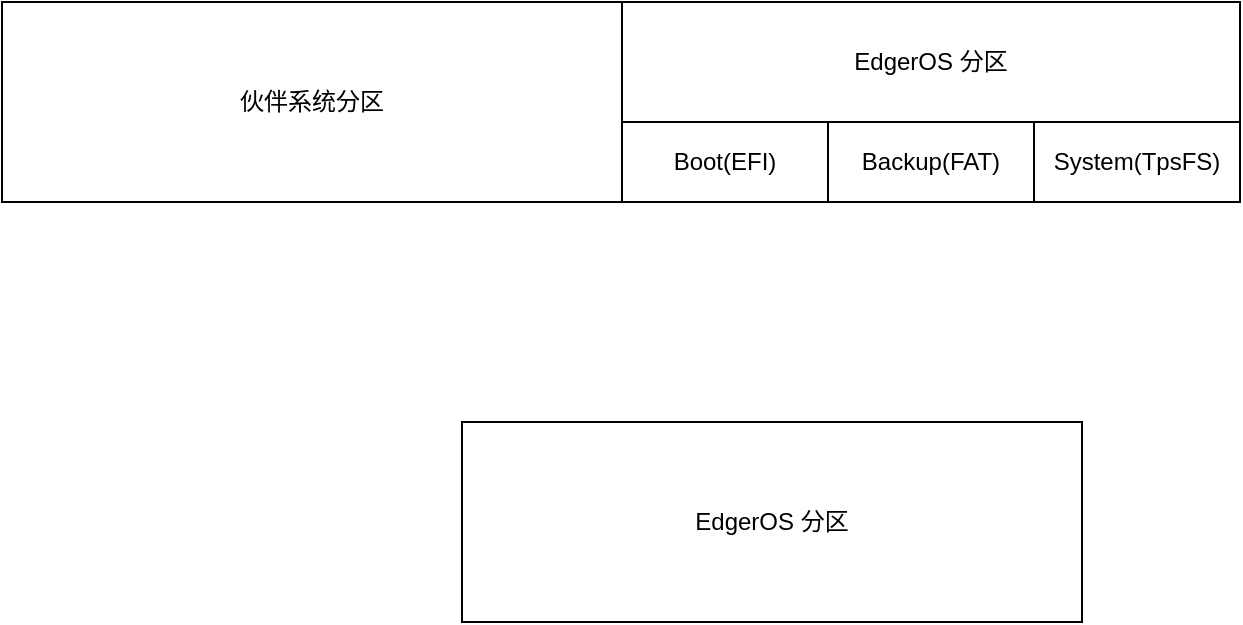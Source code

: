 <mxfile version="20.0.4" type="github">
  <diagram id="mrwuzQgarnRukt2Ca9zD" name="第 1 页">
    <mxGraphModel dx="1087" dy="598" grid="0" gridSize="10" guides="1" tooltips="1" connect="1" arrows="1" fold="1" page="1" pageScale="1" pageWidth="827" pageHeight="1169" math="0" shadow="0">
      <root>
        <mxCell id="0" />
        <mxCell id="1" parent="0" />
        <mxCell id="nt_hM3aEsompQMemLYJd-26" value="伙伴系统分区" style="rounded=0;whiteSpace=wrap;html=1;strokeWidth=1;" vertex="1" parent="1">
          <mxGeometry x="100" y="300" width="310" height="100" as="geometry" />
        </mxCell>
        <mxCell id="nt_hM3aEsompQMemLYJd-27" value="EdgerOS 分区" style="rounded=0;whiteSpace=wrap;html=1;strokeWidth=1;" vertex="1" parent="1">
          <mxGeometry x="330" y="510" width="310" height="100" as="geometry" />
        </mxCell>
        <mxCell id="nt_hM3aEsompQMemLYJd-28" value="" style="shape=table;html=1;whiteSpace=wrap;startSize=0;container=1;collapsible=0;childLayout=tableLayout;strokeWidth=1;" vertex="1" parent="1">
          <mxGeometry x="410" y="360" width="309" height="40" as="geometry" />
        </mxCell>
        <mxCell id="nt_hM3aEsompQMemLYJd-29" value="" style="shape=tableRow;horizontal=0;startSize=0;swimlaneHead=0;swimlaneBody=0;top=0;left=0;bottom=0;right=0;collapsible=0;dropTarget=0;fillColor=none;points=[[0,0.5],[1,0.5]];portConstraint=eastwest;strokeWidth=1;" vertex="1" parent="nt_hM3aEsompQMemLYJd-28">
          <mxGeometry width="309" height="40" as="geometry" />
        </mxCell>
        <mxCell id="nt_hM3aEsompQMemLYJd-30" value="Boot(EFI)" style="shape=partialRectangle;html=1;whiteSpace=wrap;connectable=0;fillColor=none;top=0;left=0;bottom=0;right=0;overflow=hidden;strokeWidth=1;" vertex="1" parent="nt_hM3aEsompQMemLYJd-29">
          <mxGeometry width="103" height="40" as="geometry">
            <mxRectangle width="103" height="40" as="alternateBounds" />
          </mxGeometry>
        </mxCell>
        <mxCell id="nt_hM3aEsompQMemLYJd-31" value="Backup(FAT)" style="shape=partialRectangle;html=1;whiteSpace=wrap;connectable=0;fillColor=none;top=0;left=0;bottom=0;right=0;overflow=hidden;strokeWidth=1;" vertex="1" parent="nt_hM3aEsompQMemLYJd-29">
          <mxGeometry x="103" width="103" height="40" as="geometry">
            <mxRectangle width="103" height="40" as="alternateBounds" />
          </mxGeometry>
        </mxCell>
        <mxCell id="nt_hM3aEsompQMemLYJd-32" value="System(TpsFS)" style="shape=partialRectangle;html=1;whiteSpace=wrap;connectable=0;fillColor=none;top=0;left=0;bottom=0;right=0;overflow=hidden;strokeWidth=1;" vertex="1" parent="nt_hM3aEsompQMemLYJd-29">
          <mxGeometry x="206" width="103" height="40" as="geometry">
            <mxRectangle width="103" height="40" as="alternateBounds" />
          </mxGeometry>
        </mxCell>
        <mxCell id="nt_hM3aEsompQMemLYJd-41" value="EdgerOS 分区" style="rounded=0;whiteSpace=wrap;html=1;strokeWidth=1;" vertex="1" parent="1">
          <mxGeometry x="410" y="300" width="309" height="60" as="geometry" />
        </mxCell>
      </root>
    </mxGraphModel>
  </diagram>
</mxfile>
